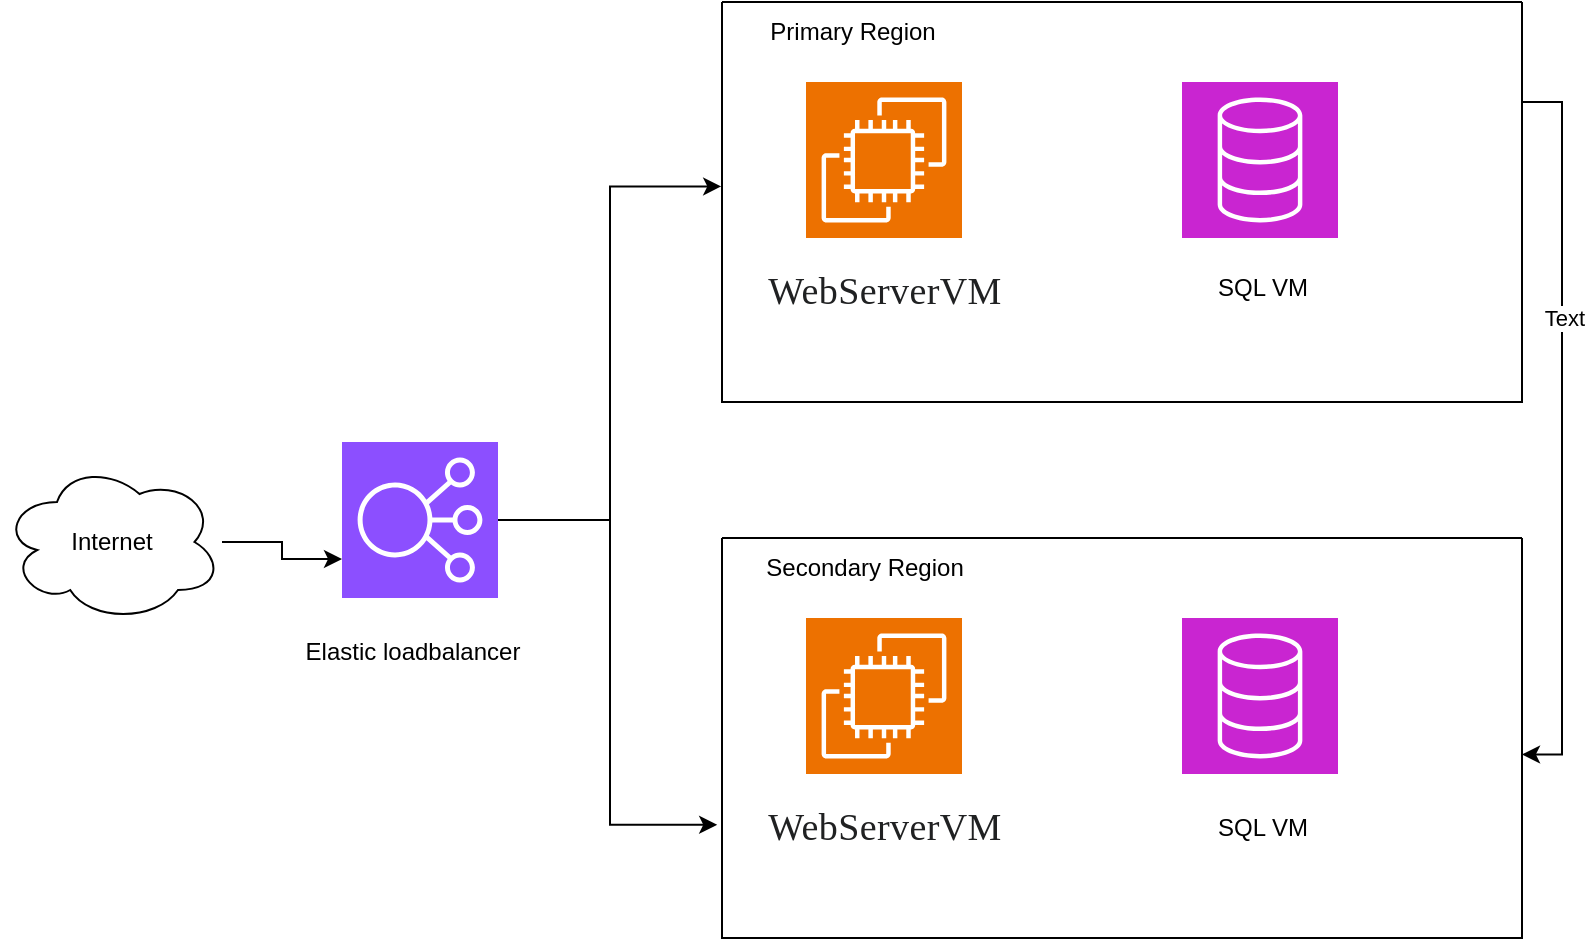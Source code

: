 <mxfile version="26.0.11">
  <diagram name="Page-1" id="KJhZajNi7WbxZbDh0oPd">
    <mxGraphModel dx="1249" dy="609" grid="1" gridSize="10" guides="1" tooltips="1" connect="1" arrows="1" fold="1" page="1" pageScale="1" pageWidth="850" pageHeight="1100" math="0" shadow="0">
      <root>
        <mxCell id="0" />
        <mxCell id="1" parent="0" />
        <mxCell id="VBqj4guPtV25HCu1a85X-1" value="" style="sketch=0;points=[[0,0,0],[0.25,0,0],[0.5,0,0],[0.75,0,0],[1,0,0],[0,1,0],[0.25,1,0],[0.5,1,0],[0.75,1,0],[1,1,0],[0,0.25,0],[0,0.5,0],[0,0.75,0],[1,0.25,0],[1,0.5,0],[1,0.75,0]];outlineConnect=0;fontColor=#232F3E;fillColor=#8C4FFF;strokeColor=#ffffff;dashed=0;verticalLabelPosition=bottom;verticalAlign=top;align=center;html=1;fontSize=12;fontStyle=0;aspect=fixed;shape=mxgraph.aws4.resourceIcon;resIcon=mxgraph.aws4.elastic_load_balancing;" vertex="1" parent="1">
          <mxGeometry x="170" y="250" width="78" height="78" as="geometry" />
        </mxCell>
        <mxCell id="VBqj4guPtV25HCu1a85X-2" value="Elastic loadbalancer" style="text;html=1;align=center;verticalAlign=middle;resizable=0;points=[];autosize=1;strokeColor=none;fillColor=none;" vertex="1" parent="1">
          <mxGeometry x="140" y="340" width="130" height="30" as="geometry" />
        </mxCell>
        <mxCell id="VBqj4guPtV25HCu1a85X-3" value="" style="swimlane;startSize=0;" vertex="1" parent="1">
          <mxGeometry x="360" y="30" width="400" height="200" as="geometry" />
        </mxCell>
        <mxCell id="VBqj4guPtV25HCu1a85X-4" value="Primary Region" style="text;html=1;align=center;verticalAlign=middle;resizable=0;points=[];autosize=1;strokeColor=none;fillColor=none;" vertex="1" parent="VBqj4guPtV25HCu1a85X-3">
          <mxGeometry x="10" width="110" height="30" as="geometry" />
        </mxCell>
        <mxCell id="VBqj4guPtV25HCu1a85X-5" value="" style="sketch=0;points=[[0,0,0],[0.25,0,0],[0.5,0,0],[0.75,0,0],[1,0,0],[0,1,0],[0.25,1,0],[0.5,1,0],[0.75,1,0],[1,1,0],[0,0.25,0],[0,0.5,0],[0,0.75,0],[1,0.25,0],[1,0.5,0],[1,0.75,0]];outlineConnect=0;fontColor=#232F3E;fillColor=#ED7100;strokeColor=#ffffff;dashed=0;verticalLabelPosition=bottom;verticalAlign=top;align=center;html=1;fontSize=12;fontStyle=0;aspect=fixed;shape=mxgraph.aws4.resourceIcon;resIcon=mxgraph.aws4.ec2;" vertex="1" parent="VBqj4guPtV25HCu1a85X-3">
          <mxGeometry x="42" y="40" width="78" height="78" as="geometry" />
        </mxCell>
        <mxCell id="VBqj4guPtV25HCu1a85X-9" value="" style="sketch=0;points=[[0,0,0],[0.25,0,0],[0.5,0,0],[0.75,0,0],[1,0,0],[0,1,0],[0.25,1,0],[0.5,1,0],[0.75,1,0],[1,1,0],[0,0.25,0],[0,0.5,0],[0,0.75,0],[1,0.25,0],[1,0.5,0],[1,0.75,0]];outlineConnect=0;fontColor=#232F3E;fillColor=#C925D1;strokeColor=#ffffff;dashed=0;verticalLabelPosition=bottom;verticalAlign=top;align=center;html=1;fontSize=12;fontStyle=0;aspect=fixed;shape=mxgraph.aws4.resourceIcon;resIcon=mxgraph.aws4.database;" vertex="1" parent="VBqj4guPtV25HCu1a85X-3">
          <mxGeometry x="230" y="40" width="78" height="78" as="geometry" />
        </mxCell>
        <mxCell id="VBqj4guPtV25HCu1a85X-13" value="&lt;span style=&quot;color: rgb(32, 33, 34); font-size: 19px; letter-spacing: 0.2px; text-align: left; text-wrap-mode: wrap; background-color: rgb(255, 255, 255);&quot;&gt;&lt;font face=&quot;Times New Roman&quot;&gt;WebServerVM&lt;/font&gt;&lt;/span&gt;" style="text;html=1;align=center;verticalAlign=middle;resizable=0;points=[];autosize=1;strokeColor=none;fillColor=none;" vertex="1" parent="VBqj4guPtV25HCu1a85X-3">
          <mxGeometry x="11" y="125" width="140" height="40" as="geometry" />
        </mxCell>
        <mxCell id="VBqj4guPtV25HCu1a85X-14" value="SQL VM" style="text;html=1;align=center;verticalAlign=middle;resizable=0;points=[];autosize=1;strokeColor=none;fillColor=none;" vertex="1" parent="1">
          <mxGeometry x="595" y="158" width="70" height="30" as="geometry" />
        </mxCell>
        <mxCell id="VBqj4guPtV25HCu1a85X-17" value="" style="swimlane;startSize=0;" vertex="1" parent="1">
          <mxGeometry x="360" y="298" width="400" height="200" as="geometry" />
        </mxCell>
        <mxCell id="VBqj4guPtV25HCu1a85X-19" value="" style="sketch=0;points=[[0,0,0],[0.25,0,0],[0.5,0,0],[0.75,0,0],[1,0,0],[0,1,0],[0.25,1,0],[0.5,1,0],[0.75,1,0],[1,1,0],[0,0.25,0],[0,0.5,0],[0,0.75,0],[1,0.25,0],[1,0.5,0],[1,0.75,0]];outlineConnect=0;fontColor=#232F3E;fillColor=#ED7100;strokeColor=#ffffff;dashed=0;verticalLabelPosition=bottom;verticalAlign=top;align=center;html=1;fontSize=12;fontStyle=0;aspect=fixed;shape=mxgraph.aws4.resourceIcon;resIcon=mxgraph.aws4.ec2;" vertex="1" parent="VBqj4guPtV25HCu1a85X-17">
          <mxGeometry x="42" y="40" width="78" height="78" as="geometry" />
        </mxCell>
        <mxCell id="VBqj4guPtV25HCu1a85X-20" value="" style="sketch=0;points=[[0,0,0],[0.25,0,0],[0.5,0,0],[0.75,0,0],[1,0,0],[0,1,0],[0.25,1,0],[0.5,1,0],[0.75,1,0],[1,1,0],[0,0.25,0],[0,0.5,0],[0,0.75,0],[1,0.25,0],[1,0.5,0],[1,0.75,0]];outlineConnect=0;fontColor=#232F3E;fillColor=#C925D1;strokeColor=#ffffff;dashed=0;verticalLabelPosition=bottom;verticalAlign=top;align=center;html=1;fontSize=12;fontStyle=0;aspect=fixed;shape=mxgraph.aws4.resourceIcon;resIcon=mxgraph.aws4.database;" vertex="1" parent="VBqj4guPtV25HCu1a85X-17">
          <mxGeometry x="230" y="40" width="78" height="78" as="geometry" />
        </mxCell>
        <mxCell id="VBqj4guPtV25HCu1a85X-21" value="&lt;span style=&quot;color: rgb(32, 33, 34); font-size: 19px; letter-spacing: 0.2px; text-align: left; text-wrap-mode: wrap; background-color: rgb(255, 255, 255);&quot;&gt;&lt;font face=&quot;Times New Roman&quot;&gt;WebServerVM&lt;/font&gt;&lt;/span&gt;" style="text;html=1;align=center;verticalAlign=middle;resizable=0;points=[];autosize=1;strokeColor=none;fillColor=none;" vertex="1" parent="VBqj4guPtV25HCu1a85X-17">
          <mxGeometry x="11" y="125" width="140" height="40" as="geometry" />
        </mxCell>
        <mxCell id="VBqj4guPtV25HCu1a85X-25" value="Secondary Region" style="text;html=1;align=center;verticalAlign=middle;resizable=0;points=[];autosize=1;strokeColor=none;fillColor=none;" vertex="1" parent="VBqj4guPtV25HCu1a85X-17">
          <mxGeometry x="11" width="120" height="30" as="geometry" />
        </mxCell>
        <mxCell id="VBqj4guPtV25HCu1a85X-22" value="SQL VM" style="text;html=1;align=center;verticalAlign=middle;resizable=0;points=[];autosize=1;strokeColor=none;fillColor=none;" vertex="1" parent="1">
          <mxGeometry x="595" y="428" width="70" height="30" as="geometry" />
        </mxCell>
        <mxCell id="VBqj4guPtV25HCu1a85X-23" style="edgeStyle=orthogonalEdgeStyle;rounded=0;orthogonalLoop=1;jettySize=auto;html=1;exitX=1;exitY=0.5;exitDx=0;exitDy=0;exitPerimeter=0;entryX=-0.001;entryY=0.461;entryDx=0;entryDy=0;entryPerimeter=0;" edge="1" parent="1" source="VBqj4guPtV25HCu1a85X-1" target="VBqj4guPtV25HCu1a85X-3">
          <mxGeometry relative="1" as="geometry" />
        </mxCell>
        <mxCell id="VBqj4guPtV25HCu1a85X-24" style="edgeStyle=orthogonalEdgeStyle;rounded=0;orthogonalLoop=1;jettySize=auto;html=1;entryX=-0.006;entryY=0.717;entryDx=0;entryDy=0;entryPerimeter=0;" edge="1" parent="1" source="VBqj4guPtV25HCu1a85X-1" target="VBqj4guPtV25HCu1a85X-17">
          <mxGeometry relative="1" as="geometry" />
        </mxCell>
        <mxCell id="VBqj4guPtV25HCu1a85X-27" value="Internet" style="ellipse;shape=cloud;whiteSpace=wrap;html=1;" vertex="1" parent="1">
          <mxGeometry y="260" width="110" height="80" as="geometry" />
        </mxCell>
        <mxCell id="VBqj4guPtV25HCu1a85X-28" style="edgeStyle=orthogonalEdgeStyle;rounded=0;orthogonalLoop=1;jettySize=auto;html=1;entryX=0;entryY=0.75;entryDx=0;entryDy=0;entryPerimeter=0;" edge="1" parent="1" source="VBqj4guPtV25HCu1a85X-27" target="VBqj4guPtV25HCu1a85X-1">
          <mxGeometry relative="1" as="geometry" />
        </mxCell>
        <mxCell id="VBqj4guPtV25HCu1a85X-29" style="edgeStyle=orthogonalEdgeStyle;rounded=0;orthogonalLoop=1;jettySize=auto;html=1;exitX=1;exitY=0.25;exitDx=0;exitDy=0;entryX=1;entryY=0.541;entryDx=0;entryDy=0;entryPerimeter=0;" edge="1" parent="1" source="VBqj4guPtV25HCu1a85X-3" target="VBqj4guPtV25HCu1a85X-17">
          <mxGeometry relative="1" as="geometry" />
        </mxCell>
        <mxCell id="VBqj4guPtV25HCu1a85X-30" value="Text" style="edgeLabel;html=1;align=center;verticalAlign=middle;resizable=0;points=[];" vertex="1" connectable="0" parent="VBqj4guPtV25HCu1a85X-29">
          <mxGeometry x="-0.303" y="1" relative="1" as="geometry">
            <mxPoint as="offset" />
          </mxGeometry>
        </mxCell>
      </root>
    </mxGraphModel>
  </diagram>
</mxfile>
